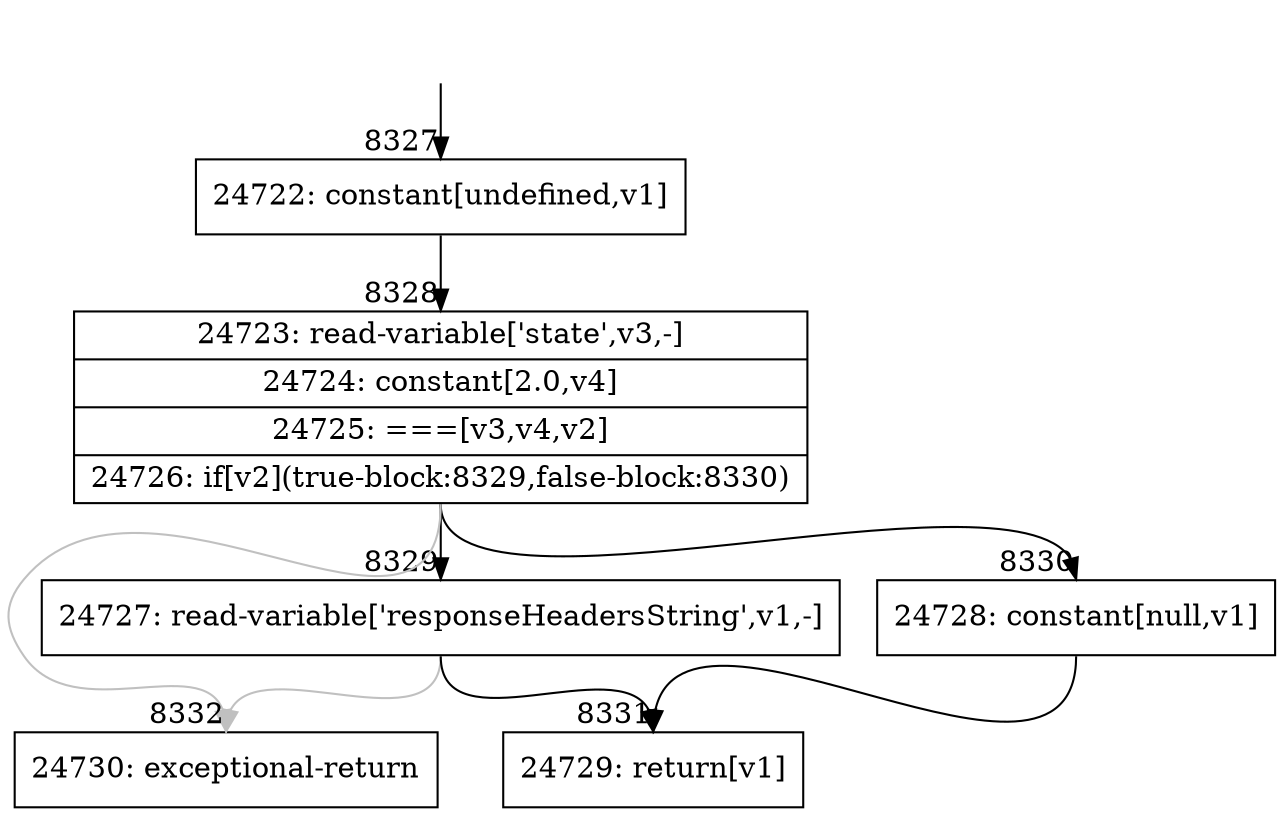 digraph {
rankdir="TD"
BB_entry516[shape=none,label=""];
BB_entry516 -> BB8327 [tailport=s, headport=n, headlabel="    8327"]
BB8327 [shape=record label="{24722: constant[undefined,v1]}" ] 
BB8327 -> BB8328 [tailport=s, headport=n, headlabel="      8328"]
BB8328 [shape=record label="{24723: read-variable['state',v3,-]|24724: constant[2.0,v4]|24725: ===[v3,v4,v2]|24726: if[v2](true-block:8329,false-block:8330)}" ] 
BB8328 -> BB8329 [tailport=s, headport=n, headlabel="      8329"]
BB8328 -> BB8330 [tailport=s, headport=n, headlabel="      8330"]
BB8328 -> BB8332 [tailport=s, headport=n, color=gray, headlabel="      8332"]
BB8329 [shape=record label="{24727: read-variable['responseHeadersString',v1,-]}" ] 
BB8329 -> BB8331 [tailport=s, headport=n, headlabel="      8331"]
BB8329 -> BB8332 [tailport=s, headport=n, color=gray]
BB8330 [shape=record label="{24728: constant[null,v1]}" ] 
BB8330 -> BB8331 [tailport=s, headport=n]
BB8331 [shape=record label="{24729: return[v1]}" ] 
BB8332 [shape=record label="{24730: exceptional-return}" ] 
}
